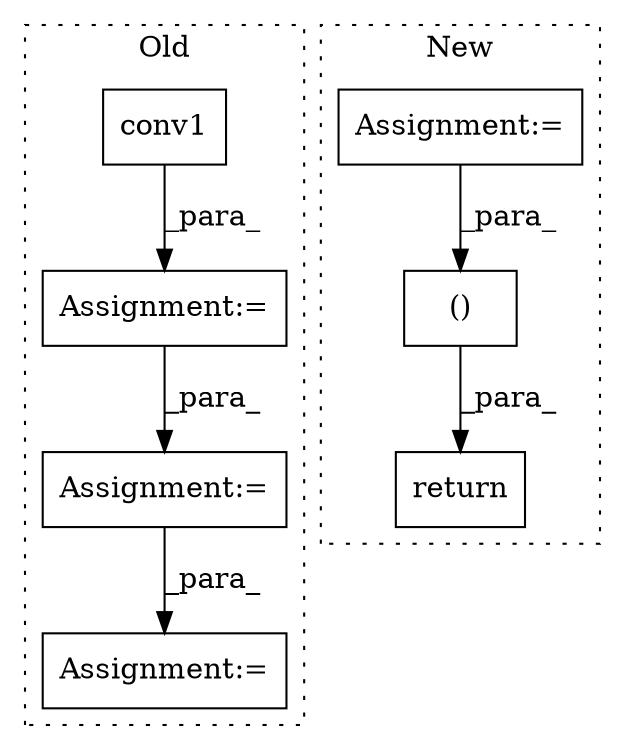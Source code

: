 digraph G {
subgraph cluster0 {
1 [label="conv1" a="32" s="3197,3204" l="6,1" shape="box"];
4 [label="Assignment:=" a="7" s="3256" l="1" shape="box"];
5 [label="Assignment:=" a="7" s="3191" l="1" shape="box"];
6 [label="Assignment:=" a="7" s="3212" l="1" shape="box"];
label = "Old";
style="dotted";
}
subgraph cluster1 {
2 [label="return" a="41" s="4641" l="14" shape="box"];
3 [label="Assignment:=" a="7" s="4403" l="1" shape="box"];
7 [label="()" a="106" s="4655" l="15" shape="box"];
label = "New";
style="dotted";
}
1 -> 5 [label="_para_"];
3 -> 7 [label="_para_"];
5 -> 6 [label="_para_"];
6 -> 4 [label="_para_"];
7 -> 2 [label="_para_"];
}